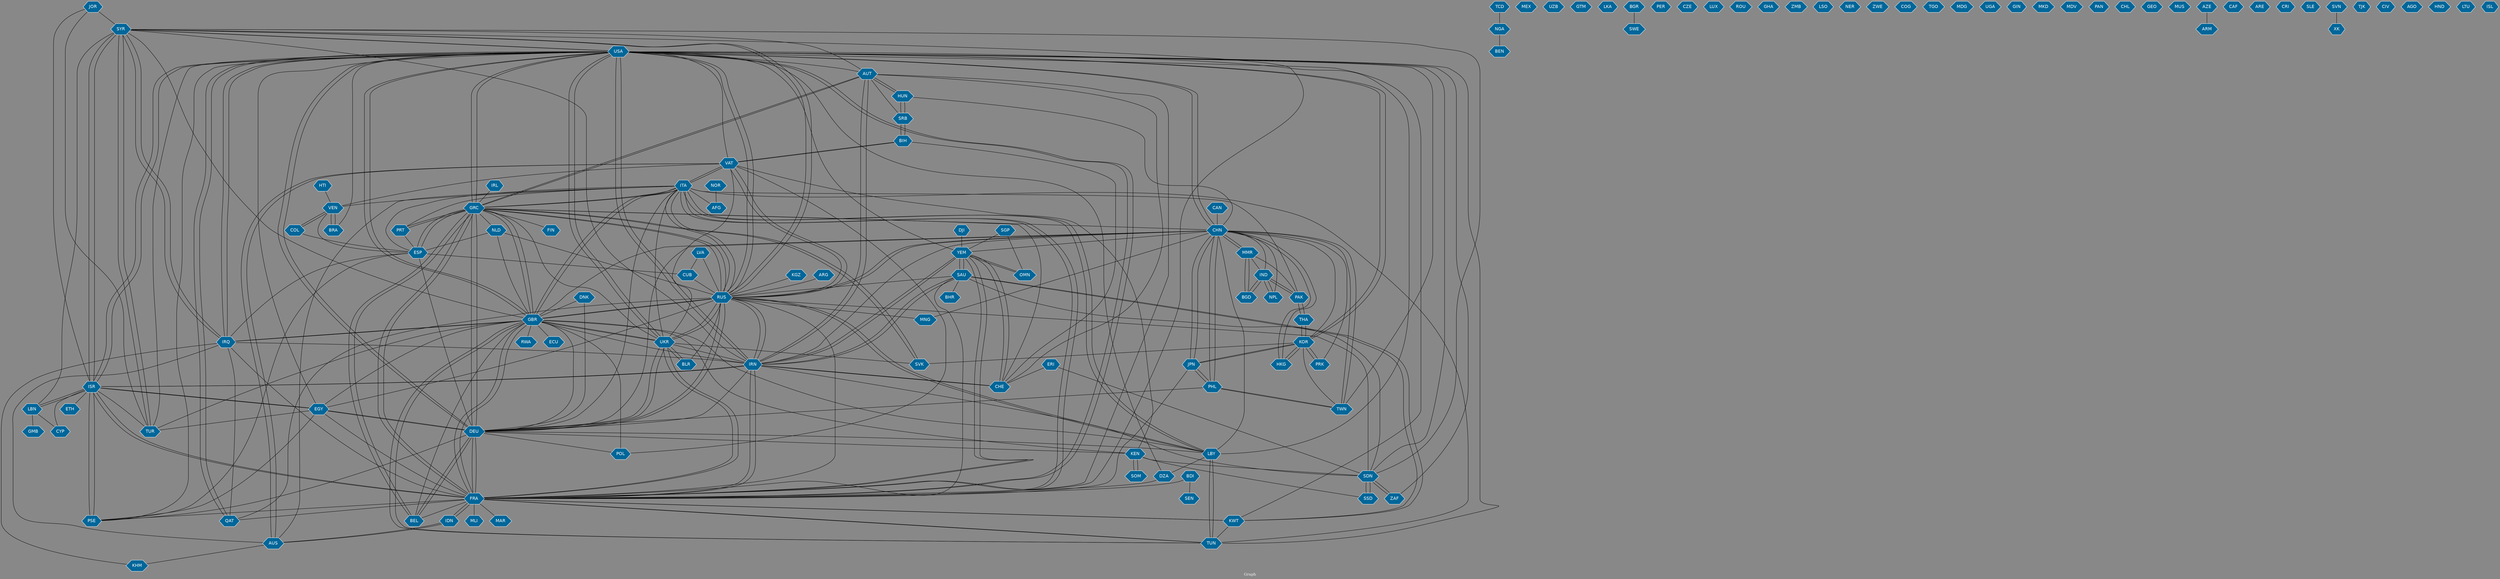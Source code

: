 // Countries together in item graph
graph {
	graph [bgcolor="#888888" fontcolor=white fontsize=12 label="Graph" outputorder=edgesfirst overlap=prism]
	node [color=white fillcolor="#006699" fontcolor=white fontname=Helvetica shape=hexagon style=filled]
	edge [arrowhead=open color=black fontcolor=white fontname=Courier fontsize=12]
		SYR [label=SYR]
		COL [label=COL]
		PRK [label=PRK]
		KOR [label=KOR]
		GRC [label=GRC]
		CHN [label=CHN]
		SAU [label=SAU]
		YEM [label=YEM]
		MMR [label=MMR]
		BGD [label=BGD]
		USA [label=USA]
		ZAF [label=ZAF]
		POL [label=POL]
		ITA [label=ITA]
		GMB [label=GMB]
		RUS [label=RUS]
		AFG [label=AFG]
		EGY [label=EGY]
		DEU [label=DEU]
		NGA [label=NGA]
		IDN [label=IDN]
		HKG [label=HKG]
		IRQ [label=IRQ]
		TUN [label=TUN]
		DNK [label=DNK]
		NPL [label=NPL]
		FRA [label=FRA]
		IRN [label=IRN]
		BDI [label=BDI]
		CYP [label=CYP]
		TUR [label=TUR]
		SRB [label=SRB]
		BIH [label=BIH]
		TWN [label=TWN]
		ISR [label=ISR]
		PSE [label=PSE]
		MLI [label=MLI]
		TCD [label=TCD]
		VAT [label=VAT]
		NOR [label=NOR]
		FIN [label=FIN]
		MEX [label=MEX]
		KGZ [label=KGZ]
		QAT [label=QAT]
		NLD [label=NLD]
		HTI [label=HTI]
		KEN [label=KEN]
		UKR [label=UKR]
		LBY [label=LBY]
		PAK [label=PAK]
		KWT [label=KWT]
		VEN [label=VEN]
		BRA [label=BRA]
		GBR [label=GBR]
		UZB [label=UZB]
		SDN [label=SDN]
		ERI [label=ERI]
		CHE [label=CHE]
		JPN [label=JPN]
		AUT [label=AUT]
		HUN [label=HUN]
		SEN [label=SEN]
		IND [label=IND]
		IRL [label=IRL]
		GTM [label=GTM]
		BHR [label=BHR]
		LKA [label=LKA]
		THA [label=THA]
		BGR [label=BGR]
		LBN [label=LBN]
		PER [label=PER]
		SVK [label=SVK]
		BEN [label=BEN]
		PRT [label=PRT]
		ESP [label=ESP]
		CZE [label=CZE]
		LUX [label=LUX]
		ROU [label=ROU]
		GHA [label=GHA]
		DZA [label=DZA]
		ZMB [label=ZMB]
		LSO [label=LSO]
		NER [label=NER]
		AUS [label=AUS]
		SOM [label=SOM]
		ZWE [label=ZWE]
		BEL [label=BEL]
		RWA [label=RWA]
		ARG [label=ARG]
		COG [label=COG]
		SWE [label=SWE]
		PHL [label=PHL]
		TGO [label=TGO]
		MDG [label=MDG]
		UGA [label=UGA]
		GIN [label=GIN]
		MKD [label=MKD]
		OMN [label=OMN]
		MDV [label=MDV]
		PAN [label=PAN]
		SSD [label=SSD]
		KHM [label=KHM]
		CHL [label=CHL]
		GEO [label=GEO]
		CAN [label=CAN]
		BLR [label=BLR]
		LVA [label=LVA]
		CUB [label=CUB]
		DJI [label=DJI]
		MUS [label=MUS]
		AZE [label=AZE]
		ARM [label=ARM]
		CAF [label=CAF]
		ARE [label=ARE]
		JOR [label=JOR]
		MNG [label=MNG]
		SGP [label=SGP]
		CRI [label=CRI]
		ETH [label=ETH]
		SLE [label=SLE]
		ECU [label=ECU]
		MAR [label=MAR]
		XK [label=XK]
		TJK [label=TJK]
		CIV [label=CIV]
		AGO [label=AGO]
		HND [label=HND]
		LTU [label=LTU]
		SVN [label=SVN]
		ISL [label=ISL]
			LBY -- RUS [weight=1]
			ISR -- ETH [weight=1]
			CHN -- MNG [weight=1]
			COL -- ESP [weight=1]
			UKR -- FRA [weight=1]
			AUT -- GRC [weight=4]
			TUR -- SYR [weight=8]
			GRC -- RUS [weight=5]
			SYR -- TUR [weight=8]
			VAT -- BIH [weight=2]
			GRC -- FRA [weight=16]
			USA -- VAT [weight=1]
			FRA -- BEL [weight=1]
			GRC -- USA [weight=2]
			TCD -- NGA [weight=1]
			FRA -- IRN [weight=3]
			DEU -- POL [weight=1]
			USA -- TUR [weight=1]
			LBY -- USA [weight=1]
			SAU -- YEM [weight=13]
			ITA -- VEN [weight=1]
			UKR -- USA [weight=2]
			TUR -- ISR [weight=1]
			GRC -- AUT [weight=6]
			EGY -- TUR [weight=1]
			CHE -- YEM [weight=3]
			SRB -- AUT [weight=1]
			IRQ -- GBR [weight=1]
			ISR -- FRA [weight=4]
			LBY -- TUN [weight=6]
			ITA -- RUS [weight=3]
			GBR -- KEN [weight=1]
			BIH -- SRB [weight=2]
			GBR -- FRA [weight=1]
			FRA -- MAR [weight=1]
			JOR -- SYR [weight=2]
			PAK -- THA [weight=1]
			ITA -- AFG [weight=1]
			VAT -- RUS [weight=1]
			IND -- PAK [weight=1]
			DEU -- LBY [weight=1]
			BRA -- USA [weight=1]
			UKR -- IRN [weight=1]
			KOR -- TWN [weight=1]
			TUN -- FRA [weight=1]
			SYR -- ISR [weight=5]
			IRN -- GBR [weight=1]
			KEN -- SDN [weight=1]
			IRQ -- AUS [weight=1]
			SAU -- FRA [weight=1]
			ISR -- IRN [weight=6]
			JPN -- PHL [weight=1]
			BEL -- GRC [weight=5]
			LBY -- GBR [weight=1]
			RUS -- DEU [weight=2]
			IRN -- ISR [weight=1]
			SDN -- SAU [weight=1]
			CHE -- AUT [weight=1]
			ITA -- AUS [weight=1]
			USA -- TUN [weight=1]
			GRC -- BEL [weight=6]
			GRC -- PRT [weight=1]
			SAU -- RUS [weight=1]
			RUS -- IRN [weight=2]
			FRA -- YEM [weight=2]
			SDN -- SSD [weight=5]
			AUS -- VAT [weight=2]
			MMR -- PAK [weight=1]
			JPN -- CHN [weight=4]
			ITA -- UKR [weight=1]
			USA -- ZAF [weight=1]
			GRC -- NLD [weight=1]
			GBR -- GRC [weight=2]
			IRN -- CHE [weight=1]
			FRA -- MLI [weight=1]
			DZA -- USA [weight=1]
			SOM -- KEN [weight=1]
			AUT -- IRN [weight=4]
			USA -- GRC [weight=2]
			RUS -- QAT [weight=2]
			USA -- UKR [weight=3]
			USA -- IRN [weight=7]
			YEM -- FRA [weight=1]
			AUS -- KHM [weight=1]
			POL -- VAT [weight=1]
			KOR -- THA [weight=1]
			ITA -- TUN [weight=1]
			KOR -- HKG [weight=3]
			CUB -- RUS [weight=1]
			FRA -- IDN [weight=1]
			TWN -- CHN [weight=3]
			ITA -- FRA [weight=2]
			RUS -- MNG [weight=1]
			DEU -- UKR [weight=1]
			DEU -- RUS [weight=4]
			GRC -- FIN [weight=1]
			ISR -- LBN [weight=2]
			ESP -- PSE [weight=1]
			NGA -- BEN [weight=1]
			KOR -- USA [weight=1]
			CHN -- USA [weight=2]
			USA -- CHN [weight=2]
			QAT -- USA [weight=2]
			KWT -- FRA [weight=1]
			MMR -- BGD [weight=1]
			CHN -- GBR [weight=1]
			DJI -- YEM [weight=1]
			KEN -- VAT [weight=1]
			BDI -- FRA [weight=1]
			IRN -- FRA [weight=7]
			LVA -- RUS [weight=2]
			RUS -- SYR [weight=2]
			EGY -- ISR [weight=1]
			BLR -- RUS [weight=2]
			CHE -- BIH [weight=1]
			IRN -- SDN [weight=1]
			GBR -- RWA [weight=1]
			CHN -- IND [weight=2]
			HKG -- KOR [weight=2]
			CHN -- TWN [weight=6]
			EGY -- DEU [weight=2]
			TUN -- LBY [weight=6]
			COL -- VEN [weight=1]
			KOR -- SVK [weight=1]
			USA -- SYR [weight=1]
			DZA -- FRA [weight=1]
			IRN -- AUT [weight=6]
			TUR -- GBR [weight=1]
			GBR -- DEU [weight=1]
			USA -- IRQ [weight=4]
			BLR -- UKR [weight=1]
			DEU -- EGY [weight=2]
			BEL -- DEU [weight=1]
			PSE -- EGY [weight=5]
			KWT -- TUN [weight=3]
			JPN -- FRA [weight=1]
			RUS -- USA [weight=3]
			EGY -- FRA [weight=1]
			CHN -- JPN [weight=5]
			IDN -- FRA [weight=2]
			ITA -- VAT [weight=3]
			LBN -- SYR [weight=2]
			KWT -- SAU [weight=3]
			USA -- RUS [weight=9]
			SYR -- RUS [weight=4]
			PSE -- ISR [weight=24]
			HKG -- CHN [weight=5]
			PAK -- IND [weight=1]
			AUS -- IDN [weight=1]
			JOR -- TUR [weight=1]
			ERI -- SDN [weight=1]
			DEU -- GRC [weight=35]
			SDN -- RUS [weight=2]
			GBR -- TUN [weight=3]
			THA -- PAK [weight=1]
			DEU -- BEL [weight=1]
			USA -- SDN [weight=1]
			GBR -- RUS [weight=4]
			KOR -- CHN [weight=3]
			LBN -- GMB [weight=1]
			PHL -- TWN [weight=1]
			FRA -- GRC [weight=11]
			HTI -- VEN [weight=1]
			SAU -- IRN [weight=3]
			VAT -- UKR [weight=2]
			IRN -- YEM [weight=1]
			FRA -- DEU [weight=10]
			GBR -- IRQ [weight=1]
			SDN -- SYR [weight=1]
			PAK -- ITA [weight=1]
			USA -- KOR [weight=1]
			USA -- KWT [weight=1]
			KGZ -- RUS [weight=1]
			YEM -- SAU [weight=13]
			CHE -- GRC [weight=1]
			TUN -- GBR [weight=3]
			IRN -- RUS [weight=2]
			DEU -- PSE [weight=1]
			DEU -- FRA [weight=2]
			SGP -- YEM [weight=1]
			PRT -- GRC [weight=1]
			ISR -- PSE [weight=18]
			FRA -- KWT [weight=2]
			BGD -- IND [weight=1]
			FRA -- GBR [weight=2]
			TWN -- USA [weight=1]
			NOR -- AFG [weight=1]
			KOR -- JPN [weight=6]
			GRC -- ITA [weight=2]
			BGD -- MMR [weight=1]
			LBN -- CYP [weight=5]
			BEL -- GBR [weight=1]
			ESP -- CUB [weight=1]
			UKR -- DEU [weight=1]
			NLD -- RUS [weight=2]
			MMR -- IND [weight=1]
			KOR -- PRK [weight=2]
			SDN -- ZAF [weight=1]
			IRL -- GRC [weight=1]
			YEM -- CHE [weight=3]
			UKR -- SVK [weight=1]
			ZAF -- SDN [weight=5]
			SVK -- GRC [weight=1]
			CHN -- MMR [weight=3]
			SRB -- HUN [weight=2]
			IRQ -- KHM [weight=1]
			CHE -- IRN [weight=2]
			UKR -- GBR [weight=2]
			ESP -- IRQ [weight=1]
			VAT -- VEN [weight=1]
			FRA -- SYR [weight=1]
			GRC -- SVK [weight=1]
			SVN -- XK [weight=1]
			NLD -- GBR [weight=1]
			UKR -- BLR [weight=1]
			VAT -- ITA [weight=1]
			CAN -- CHN [weight=1]
			IRN -- DEU [weight=1]
			IRQ -- IRN [weight=1]
			PHL -- DEU [weight=1]
			CHN -- PHL [weight=7]
			PHL -- JPN [weight=4]
			DNK -- DEU [weight=1]
			PRK -- KOR [weight=1]
			RUS -- UKR [weight=25]
			USA -- FRA [weight=5]
			SYR -- USA [weight=3]
			IRN -- USA [weight=3]
			FRA -- PSE [weight=1]
			BRA -- VEN [weight=3]
			USA -- PSE [weight=3]
			POL -- GBR [weight=1]
			IRN -- SAU [weight=1]
			THA -- KOR [weight=2]
			VEN -- BRA [weight=2]
			GRC -- GBR [weight=5]
			ITA -- DEU [weight=1]
			ISR -- USA [weight=2]
			KEN -- SOM [weight=3]
			VEN -- ESP [weight=1]
			IRQ -- FRA [weight=1]
			GBR -- EGY [weight=2]
			USA -- QAT [weight=1]
			ISR -- CYP [weight=2]
			ERI -- CHE [weight=1]
			ITA -- GBR [weight=2]
			USA -- EGY [weight=2]
			GBR -- USA [weight=1]
			USA -- DEU [weight=1]
			GRC -- ESP [weight=2]
			IRN -- SYR [weight=1]
			LBY -- ITA [weight=1]
			AZE -- ARM [weight=1]
			GRC -- CHN [weight=3]
			LBY -- CHN [weight=1]
			NPL -- IND [weight=1]
			ESP -- GRC [weight=2]
			VAT -- AUS [weight=1]
			SYR -- IRQ [weight=3]
			DEU -- KEN [weight=1]
			FRA -- USA [weight=3]
			UKR -- RUS [weight=15]
			OMN -- YEM [weight=1]
			ITA -- GRC [weight=3]
			AUT -- FRA [weight=1]
			SGP -- OMN [weight=1]
			USA -- ISR [weight=2]
			SRB -- BIH [weight=1]
			IRQ -- SYR [weight=3]
			CHN -- HUN [weight=1]
			ITA -- LBY [weight=1]
			ISR -- SYR [weight=5]
			EGY -- RUS [weight=1]
			DNK -- GBR [weight=1]
			RUS -- FRA [weight=2]
			HUN -- SRB [weight=1]
			RUS -- LBY [weight=1]
			IND -- BGD [weight=1]
			IRQ -- USA [weight=2]
			PRK -- CHN [weight=1]
			IRQ -- QAT [weight=2]
			SAU -- BHR [weight=1]
			YEM -- OMN [weight=1]
			VEN -- COL [weight=1]
			BGR -- SWE [weight=1]
			SAU -- KWT [weight=1]
			LBN -- ISR [weight=2]
			LVA -- CUB [weight=1]
			JPN -- KOR [weight=1]
			TWN -- PHL [weight=2]
			ESP -- DEU [weight=1]
			BDI -- SEN [weight=1]
			FRA -- UKR [weight=1]
			BIH -- VAT [weight=1]
			CHN -- IRN [weight=1]
			GBR -- UKR [weight=1]
			LBY -- DZA [weight=1]
			RUS -- VAT [weight=1]
			YEM -- USA [weight=1]
			JOR -- ISR [weight=1]
			AUT -- SYR [weight=1]
			CHN -- RUS [weight=1]
			RUS -- ITA [weight=1]
			NPL -- CHN [weight=1]
			FRA -- QAT [weight=1]
			USA -- AUT [weight=1]
			DEU -- USA [weight=3]
			AUT -- HUN [weight=2]
			CHN -- DEU [weight=1]
			RUS -- GBR [weight=1]
			FRA -- ITA [weight=1]
			GBR -- ECU [weight=1]
			GBR -- ITA [weight=1]
			NLD -- ESP [weight=1]
			GRC -- DEU [weight=39]
			ITA -- PRT [weight=1]
			YEM -- IRN [weight=1]
			PHL -- CHN [weight=3]
			KEN -- SSD [weight=1]
			FRA -- ISR [weight=4]
			PRT -- ESP [weight=1]
			ISR -- EGY [weight=1]
			CHN -- YEM [weight=1]
			ARG -- RUS [weight=1]
			SYR -- GBR [weight=3]
			IDN -- AUS [weight=1]
			SSD -- SDN [weight=2]
			USA -- GBR [weight=1]
			HUN -- AUT [weight=2]
			FRA -- TUN [weight=3]
			RUS -- CHN [weight=2]
			ITA -- ESP [weight=1]
			UKR -- GRC [weight=1]
			IND -- NPL [weight=1]
			RUS -- GRC [weight=3]
			MMR -- CHN [weight=3]
			CHN -- HKG [weight=5]
}